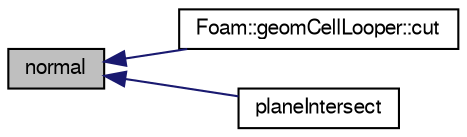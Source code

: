 digraph "normal"
{
  bgcolor="transparent";
  edge [fontname="FreeSans",fontsize="10",labelfontname="FreeSans",labelfontsize="10"];
  node [fontname="FreeSans",fontsize="10",shape=record];
  rankdir="LR";
  Node1 [label="normal",height=0.2,width=0.4,color="black", fillcolor="grey75", style="filled" fontcolor="black"];
  Node1 -> Node2 [dir="back",color="midnightblue",fontsize="10",style="solid",fontname="FreeSans"];
  Node2 [label="Foam::geomCellLooper::cut",height=0.2,width=0.4,color="black",URL="$a00892.html#ae441aaf74ea7c5d77ba3bd7ddfcb919b",tooltip="Same but now also base point of cut provided (instead of always. "];
  Node1 -> Node3 [dir="back",color="midnightblue",fontsize="10",style="solid",fontname="FreeSans"];
  Node3 [label="planeIntersect",height=0.2,width=0.4,color="black",URL="$a01802.html#aebd9283b52c2ab06723a37a4abf61466",tooltip="Return the cutting line between this plane and another. "];
}
